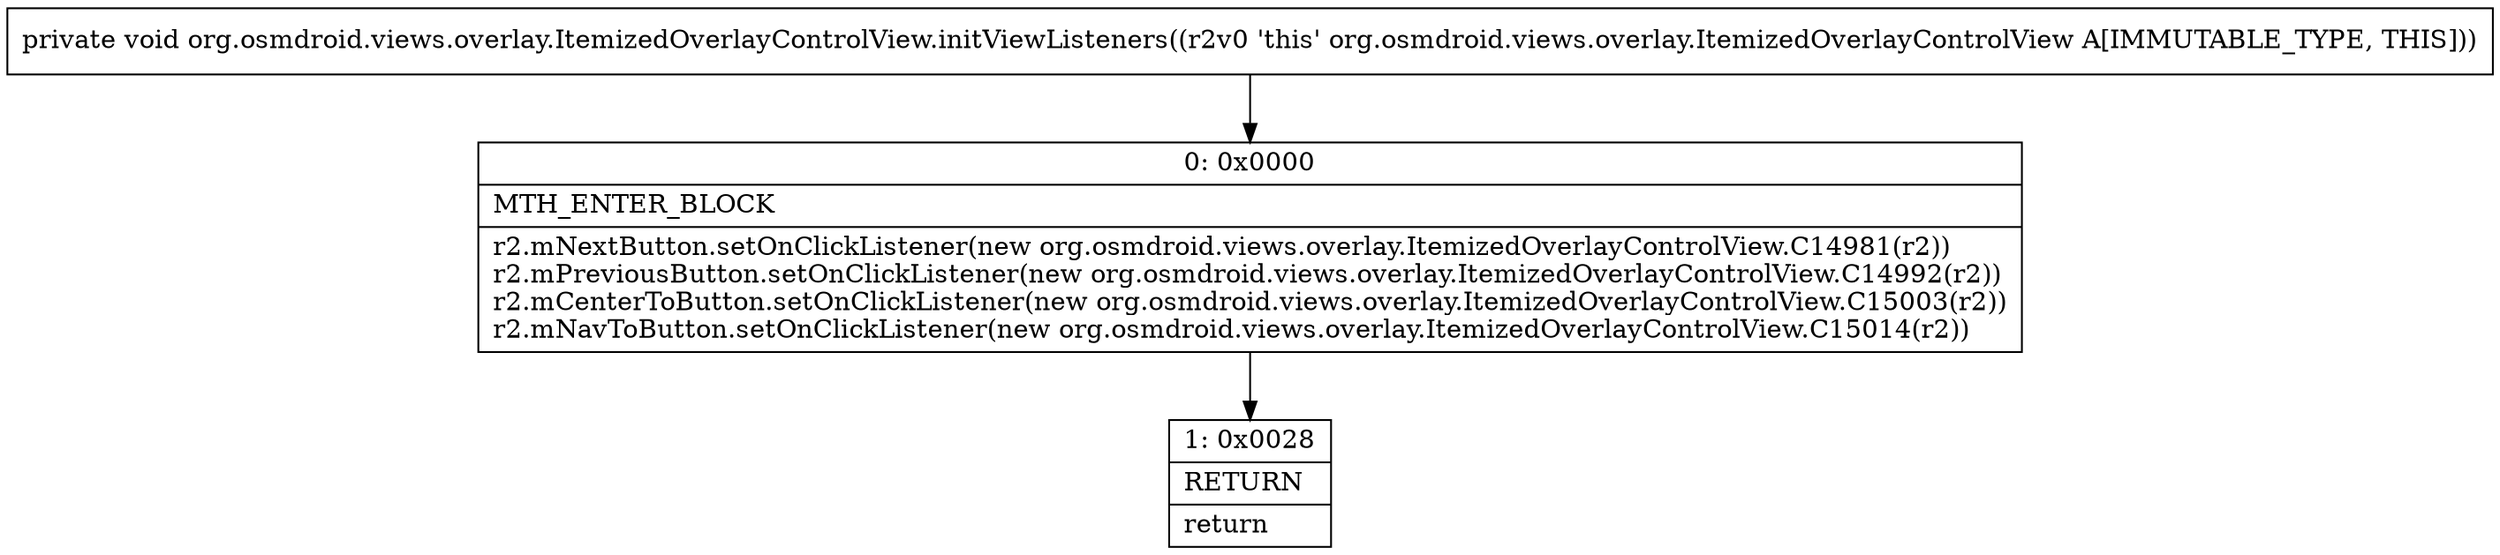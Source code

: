 digraph "CFG fororg.osmdroid.views.overlay.ItemizedOverlayControlView.initViewListeners()V" {
Node_0 [shape=record,label="{0\:\ 0x0000|MTH_ENTER_BLOCK\l|r2.mNextButton.setOnClickListener(new org.osmdroid.views.overlay.ItemizedOverlayControlView.C14981(r2))\lr2.mPreviousButton.setOnClickListener(new org.osmdroid.views.overlay.ItemizedOverlayControlView.C14992(r2))\lr2.mCenterToButton.setOnClickListener(new org.osmdroid.views.overlay.ItemizedOverlayControlView.C15003(r2))\lr2.mNavToButton.setOnClickListener(new org.osmdroid.views.overlay.ItemizedOverlayControlView.C15014(r2))\l}"];
Node_1 [shape=record,label="{1\:\ 0x0028|RETURN\l|return\l}"];
MethodNode[shape=record,label="{private void org.osmdroid.views.overlay.ItemizedOverlayControlView.initViewListeners((r2v0 'this' org.osmdroid.views.overlay.ItemizedOverlayControlView A[IMMUTABLE_TYPE, THIS])) }"];
MethodNode -> Node_0;
Node_0 -> Node_1;
}

